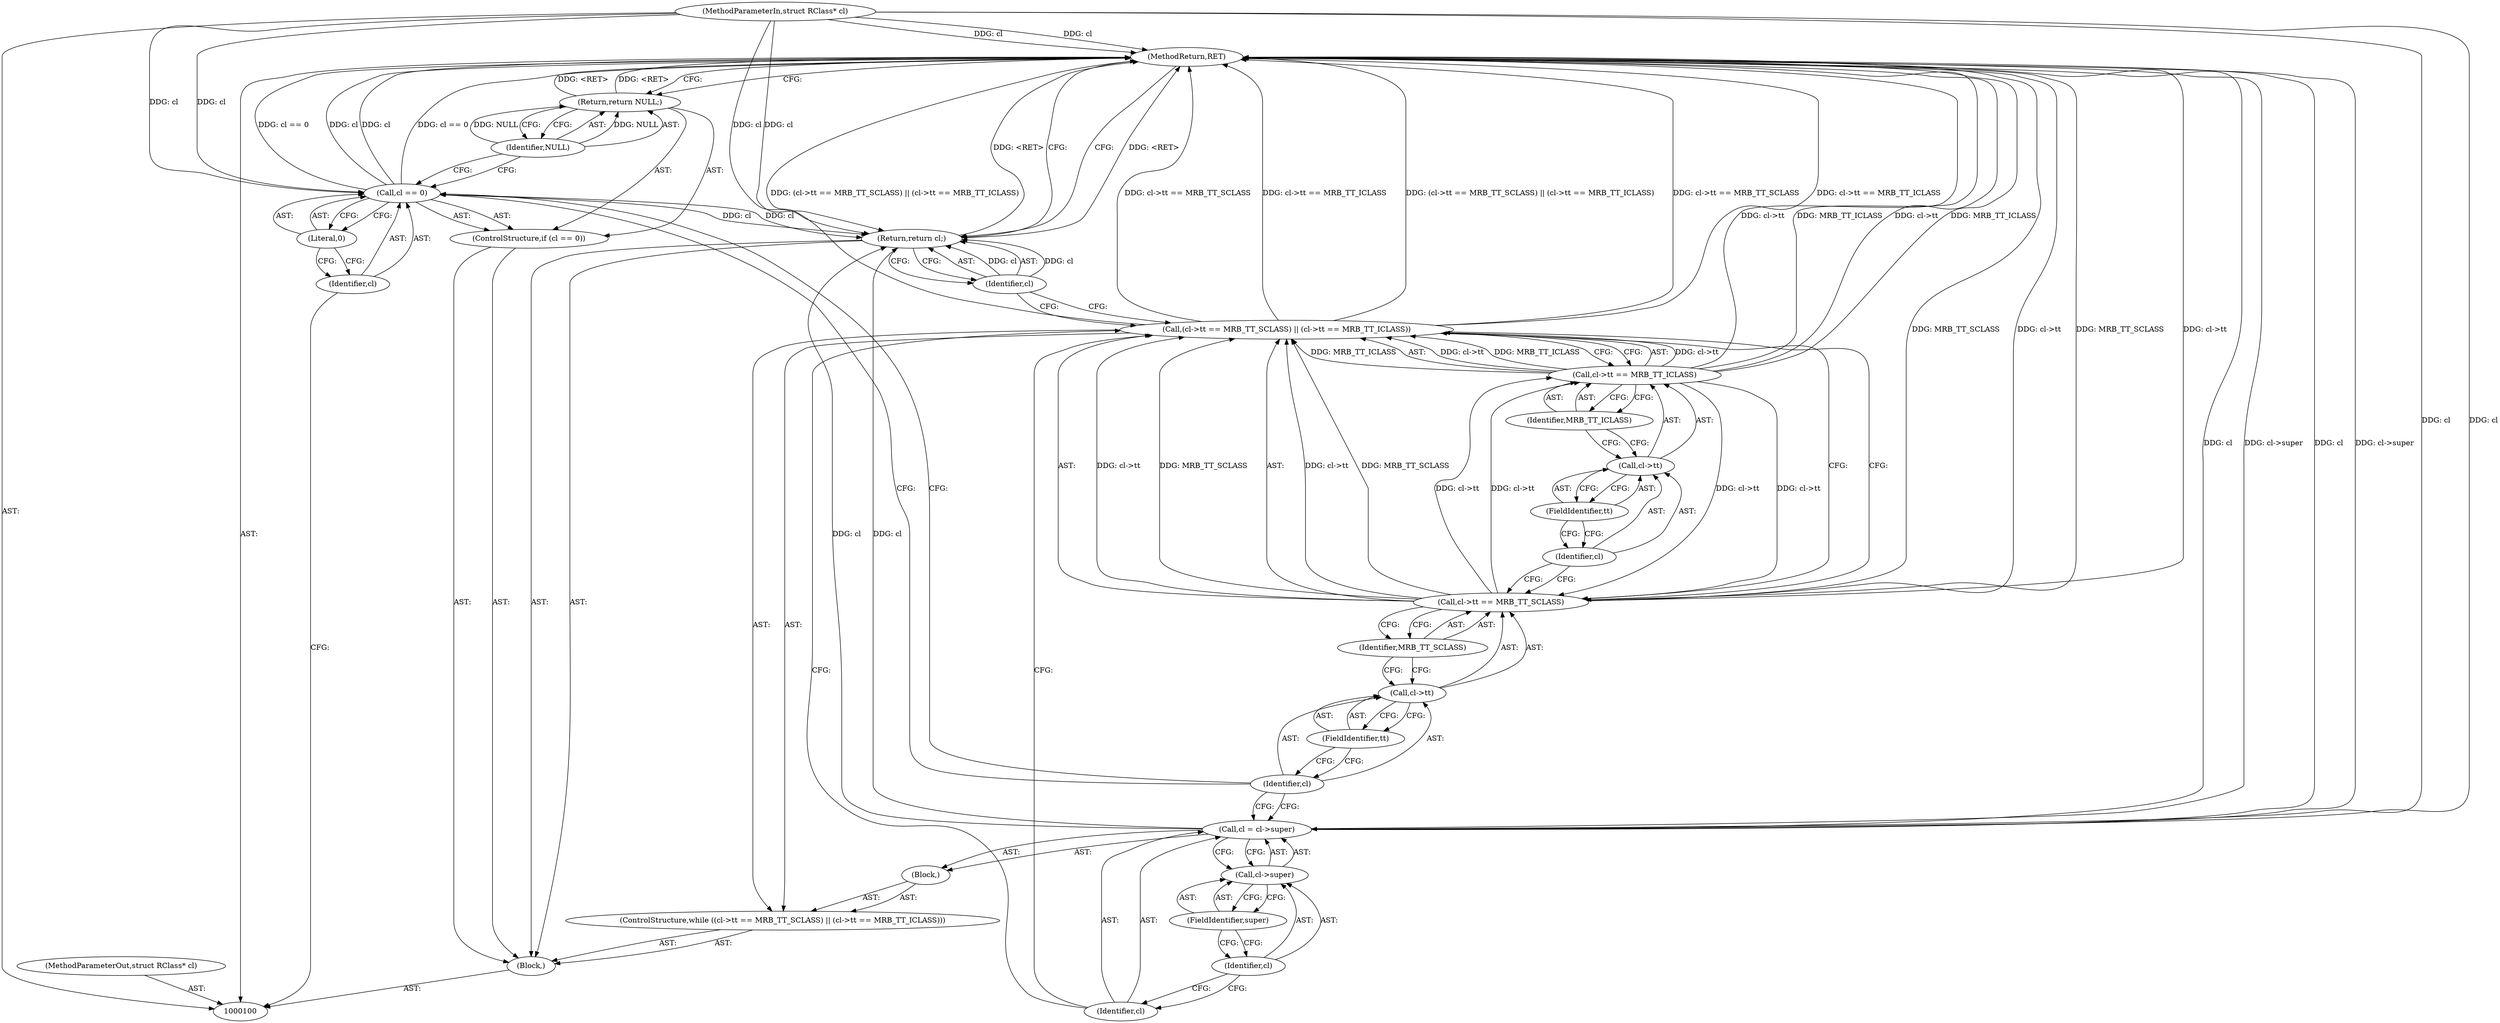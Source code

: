 digraph "1_mruby_faa4eaf6803bd11669bc324b4c34e7162286bfa3" {
"1000129" [label="(MethodReturn,RET)"];
"1000101" [label="(MethodParameterIn,struct RClass* cl)"];
"1000155" [label="(MethodParameterOut,struct RClass* cl)"];
"1000102" [label="(Block,)"];
"1000106" [label="(Literal,0)"];
"1000103" [label="(ControlStructure,if (cl == 0))"];
"1000104" [label="(Call,cl == 0)"];
"1000105" [label="(Identifier,cl)"];
"1000108" [label="(Identifier,NULL)"];
"1000107" [label="(Return,return NULL;)"];
"1000110" [label="(Call,(cl->tt == MRB_TT_SCLASS) || (cl->tt == MRB_TT_ICLASS))"];
"1000111" [label="(Call,cl->tt == MRB_TT_SCLASS)"];
"1000112" [label="(Call,cl->tt)"];
"1000113" [label="(Identifier,cl)"];
"1000114" [label="(FieldIdentifier,tt)"];
"1000115" [label="(Identifier,MRB_TT_SCLASS)"];
"1000109" [label="(ControlStructure,while ((cl->tt == MRB_TT_SCLASS) || (cl->tt == MRB_TT_ICLASS)))"];
"1000116" [label="(Call,cl->tt == MRB_TT_ICLASS)"];
"1000117" [label="(Call,cl->tt)"];
"1000118" [label="(Identifier,cl)"];
"1000119" [label="(FieldIdentifier,tt)"];
"1000120" [label="(Identifier,MRB_TT_ICLASS)"];
"1000121" [label="(Block,)"];
"1000124" [label="(Call,cl->super)"];
"1000125" [label="(Identifier,cl)"];
"1000126" [label="(FieldIdentifier,super)"];
"1000122" [label="(Call,cl = cl->super)"];
"1000123" [label="(Identifier,cl)"];
"1000128" [label="(Identifier,cl)"];
"1000127" [label="(Return,return cl;)"];
"1000129" -> "1000100"  [label="AST: "];
"1000129" -> "1000107"  [label="CFG: "];
"1000129" -> "1000127"  [label="CFG: "];
"1000127" -> "1000129"  [label="DDG: <RET>"];
"1000116" -> "1000129"  [label="DDG: cl->tt"];
"1000116" -> "1000129"  [label="DDG: MRB_TT_ICLASS"];
"1000104" -> "1000129"  [label="DDG: cl == 0"];
"1000104" -> "1000129"  [label="DDG: cl"];
"1000122" -> "1000129"  [label="DDG: cl"];
"1000122" -> "1000129"  [label="DDG: cl->super"];
"1000111" -> "1000129"  [label="DDG: MRB_TT_SCLASS"];
"1000111" -> "1000129"  [label="DDG: cl->tt"];
"1000101" -> "1000129"  [label="DDG: cl"];
"1000110" -> "1000129"  [label="DDG: (cl->tt == MRB_TT_SCLASS) || (cl->tt == MRB_TT_ICLASS)"];
"1000110" -> "1000129"  [label="DDG: cl->tt == MRB_TT_SCLASS"];
"1000110" -> "1000129"  [label="DDG: cl->tt == MRB_TT_ICLASS"];
"1000107" -> "1000129"  [label="DDG: <RET>"];
"1000101" -> "1000100"  [label="AST: "];
"1000101" -> "1000129"  [label="DDG: cl"];
"1000101" -> "1000104"  [label="DDG: cl"];
"1000101" -> "1000122"  [label="DDG: cl"];
"1000101" -> "1000127"  [label="DDG: cl"];
"1000155" -> "1000100"  [label="AST: "];
"1000102" -> "1000100"  [label="AST: "];
"1000103" -> "1000102"  [label="AST: "];
"1000109" -> "1000102"  [label="AST: "];
"1000127" -> "1000102"  [label="AST: "];
"1000106" -> "1000104"  [label="AST: "];
"1000106" -> "1000105"  [label="CFG: "];
"1000104" -> "1000106"  [label="CFG: "];
"1000103" -> "1000102"  [label="AST: "];
"1000104" -> "1000103"  [label="AST: "];
"1000107" -> "1000103"  [label="AST: "];
"1000104" -> "1000103"  [label="AST: "];
"1000104" -> "1000106"  [label="CFG: "];
"1000105" -> "1000104"  [label="AST: "];
"1000106" -> "1000104"  [label="AST: "];
"1000108" -> "1000104"  [label="CFG: "];
"1000113" -> "1000104"  [label="CFG: "];
"1000104" -> "1000129"  [label="DDG: cl == 0"];
"1000104" -> "1000129"  [label="DDG: cl"];
"1000101" -> "1000104"  [label="DDG: cl"];
"1000104" -> "1000127"  [label="DDG: cl"];
"1000105" -> "1000104"  [label="AST: "];
"1000105" -> "1000100"  [label="CFG: "];
"1000106" -> "1000105"  [label="CFG: "];
"1000108" -> "1000107"  [label="AST: "];
"1000108" -> "1000104"  [label="CFG: "];
"1000107" -> "1000108"  [label="CFG: "];
"1000108" -> "1000107"  [label="DDG: NULL"];
"1000107" -> "1000103"  [label="AST: "];
"1000107" -> "1000108"  [label="CFG: "];
"1000108" -> "1000107"  [label="AST: "];
"1000129" -> "1000107"  [label="CFG: "];
"1000107" -> "1000129"  [label="DDG: <RET>"];
"1000108" -> "1000107"  [label="DDG: NULL"];
"1000110" -> "1000109"  [label="AST: "];
"1000110" -> "1000111"  [label="CFG: "];
"1000110" -> "1000116"  [label="CFG: "];
"1000111" -> "1000110"  [label="AST: "];
"1000116" -> "1000110"  [label="AST: "];
"1000123" -> "1000110"  [label="CFG: "];
"1000128" -> "1000110"  [label="CFG: "];
"1000110" -> "1000129"  [label="DDG: (cl->tt == MRB_TT_SCLASS) || (cl->tt == MRB_TT_ICLASS)"];
"1000110" -> "1000129"  [label="DDG: cl->tt == MRB_TT_SCLASS"];
"1000110" -> "1000129"  [label="DDG: cl->tt == MRB_TT_ICLASS"];
"1000111" -> "1000110"  [label="DDG: cl->tt"];
"1000111" -> "1000110"  [label="DDG: MRB_TT_SCLASS"];
"1000116" -> "1000110"  [label="DDG: cl->tt"];
"1000116" -> "1000110"  [label="DDG: MRB_TT_ICLASS"];
"1000111" -> "1000110"  [label="AST: "];
"1000111" -> "1000115"  [label="CFG: "];
"1000112" -> "1000111"  [label="AST: "];
"1000115" -> "1000111"  [label="AST: "];
"1000118" -> "1000111"  [label="CFG: "];
"1000110" -> "1000111"  [label="CFG: "];
"1000111" -> "1000129"  [label="DDG: MRB_TT_SCLASS"];
"1000111" -> "1000129"  [label="DDG: cl->tt"];
"1000111" -> "1000110"  [label="DDG: cl->tt"];
"1000111" -> "1000110"  [label="DDG: MRB_TT_SCLASS"];
"1000116" -> "1000111"  [label="DDG: cl->tt"];
"1000111" -> "1000116"  [label="DDG: cl->tt"];
"1000112" -> "1000111"  [label="AST: "];
"1000112" -> "1000114"  [label="CFG: "];
"1000113" -> "1000112"  [label="AST: "];
"1000114" -> "1000112"  [label="AST: "];
"1000115" -> "1000112"  [label="CFG: "];
"1000113" -> "1000112"  [label="AST: "];
"1000113" -> "1000122"  [label="CFG: "];
"1000113" -> "1000104"  [label="CFG: "];
"1000114" -> "1000113"  [label="CFG: "];
"1000114" -> "1000112"  [label="AST: "];
"1000114" -> "1000113"  [label="CFG: "];
"1000112" -> "1000114"  [label="CFG: "];
"1000115" -> "1000111"  [label="AST: "];
"1000115" -> "1000112"  [label="CFG: "];
"1000111" -> "1000115"  [label="CFG: "];
"1000109" -> "1000102"  [label="AST: "];
"1000110" -> "1000109"  [label="AST: "];
"1000121" -> "1000109"  [label="AST: "];
"1000116" -> "1000110"  [label="AST: "];
"1000116" -> "1000120"  [label="CFG: "];
"1000117" -> "1000116"  [label="AST: "];
"1000120" -> "1000116"  [label="AST: "];
"1000110" -> "1000116"  [label="CFG: "];
"1000116" -> "1000129"  [label="DDG: cl->tt"];
"1000116" -> "1000129"  [label="DDG: MRB_TT_ICLASS"];
"1000116" -> "1000111"  [label="DDG: cl->tt"];
"1000116" -> "1000110"  [label="DDG: cl->tt"];
"1000116" -> "1000110"  [label="DDG: MRB_TT_ICLASS"];
"1000111" -> "1000116"  [label="DDG: cl->tt"];
"1000117" -> "1000116"  [label="AST: "];
"1000117" -> "1000119"  [label="CFG: "];
"1000118" -> "1000117"  [label="AST: "];
"1000119" -> "1000117"  [label="AST: "];
"1000120" -> "1000117"  [label="CFG: "];
"1000118" -> "1000117"  [label="AST: "];
"1000118" -> "1000111"  [label="CFG: "];
"1000119" -> "1000118"  [label="CFG: "];
"1000119" -> "1000117"  [label="AST: "];
"1000119" -> "1000118"  [label="CFG: "];
"1000117" -> "1000119"  [label="CFG: "];
"1000120" -> "1000116"  [label="AST: "];
"1000120" -> "1000117"  [label="CFG: "];
"1000116" -> "1000120"  [label="CFG: "];
"1000121" -> "1000109"  [label="AST: "];
"1000122" -> "1000121"  [label="AST: "];
"1000124" -> "1000122"  [label="AST: "];
"1000124" -> "1000126"  [label="CFG: "];
"1000125" -> "1000124"  [label="AST: "];
"1000126" -> "1000124"  [label="AST: "];
"1000122" -> "1000124"  [label="CFG: "];
"1000125" -> "1000124"  [label="AST: "];
"1000125" -> "1000123"  [label="CFG: "];
"1000126" -> "1000125"  [label="CFG: "];
"1000126" -> "1000124"  [label="AST: "];
"1000126" -> "1000125"  [label="CFG: "];
"1000124" -> "1000126"  [label="CFG: "];
"1000122" -> "1000121"  [label="AST: "];
"1000122" -> "1000124"  [label="CFG: "];
"1000123" -> "1000122"  [label="AST: "];
"1000124" -> "1000122"  [label="AST: "];
"1000113" -> "1000122"  [label="CFG: "];
"1000122" -> "1000129"  [label="DDG: cl"];
"1000122" -> "1000129"  [label="DDG: cl->super"];
"1000101" -> "1000122"  [label="DDG: cl"];
"1000122" -> "1000127"  [label="DDG: cl"];
"1000123" -> "1000122"  [label="AST: "];
"1000123" -> "1000110"  [label="CFG: "];
"1000125" -> "1000123"  [label="CFG: "];
"1000128" -> "1000127"  [label="AST: "];
"1000128" -> "1000110"  [label="CFG: "];
"1000127" -> "1000128"  [label="CFG: "];
"1000128" -> "1000127"  [label="DDG: cl"];
"1000127" -> "1000102"  [label="AST: "];
"1000127" -> "1000128"  [label="CFG: "];
"1000128" -> "1000127"  [label="AST: "];
"1000129" -> "1000127"  [label="CFG: "];
"1000127" -> "1000129"  [label="DDG: <RET>"];
"1000128" -> "1000127"  [label="DDG: cl"];
"1000104" -> "1000127"  [label="DDG: cl"];
"1000122" -> "1000127"  [label="DDG: cl"];
"1000101" -> "1000127"  [label="DDG: cl"];
}
